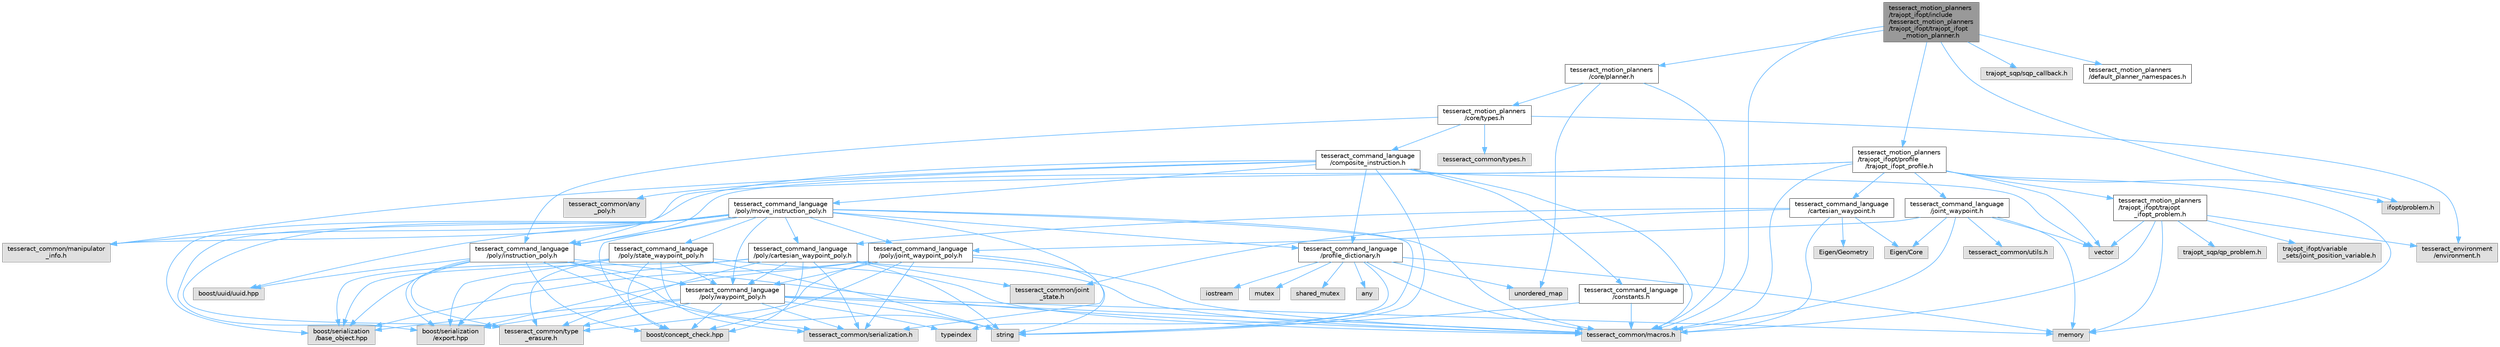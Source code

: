 digraph "tesseract_motion_planners/trajopt_ifopt/include/tesseract_motion_planners/trajopt_ifopt/trajopt_ifopt_motion_planner.h"
{
 // LATEX_PDF_SIZE
  bgcolor="transparent";
  edge [fontname=Helvetica,fontsize=10,labelfontname=Helvetica,labelfontsize=10];
  node [fontname=Helvetica,fontsize=10,shape=box,height=0.2,width=0.4];
  Node1 [label="tesseract_motion_planners\l/trajopt_ifopt/include\l/tesseract_motion_planners\l/trajopt_ifopt/trajopt_ifopt\l_motion_planner.h",height=0.2,width=0.4,color="gray40", fillcolor="grey60", style="filled", fontcolor="black",tooltip=" "];
  Node1 -> Node2 [color="steelblue1",style="solid"];
  Node2 [label="tesseract_common/macros.h",height=0.2,width=0.4,color="grey60", fillcolor="#E0E0E0", style="filled",tooltip=" "];
  Node1 -> Node3 [color="steelblue1",style="solid"];
  Node3 [label="ifopt/problem.h",height=0.2,width=0.4,color="grey60", fillcolor="#E0E0E0", style="filled",tooltip=" "];
  Node1 -> Node4 [color="steelblue1",style="solid"];
  Node4 [label="trajopt_sqp/sqp_callback.h",height=0.2,width=0.4,color="grey60", fillcolor="#E0E0E0", style="filled",tooltip=" "];
  Node1 -> Node5 [color="steelblue1",style="solid"];
  Node5 [label="tesseract_motion_planners\l/default_planner_namespaces.h",height=0.2,width=0.4,color="grey40", fillcolor="white", style="filled",URL="$de/d3a/default__planner__namespaces_8h.html",tooltip="A collection of motion planner profile namespaces."];
  Node1 -> Node6 [color="steelblue1",style="solid"];
  Node6 [label="tesseract_motion_planners\l/core/planner.h",height=0.2,width=0.4,color="grey40", fillcolor="white", style="filled",URL="$d7/d8c/planner_8h.html",tooltip="Planner Interface Class."];
  Node6 -> Node2 [color="steelblue1",style="solid"];
  Node6 -> Node7 [color="steelblue1",style="solid"];
  Node7 [label="unordered_map",height=0.2,width=0.4,color="grey60", fillcolor="#E0E0E0", style="filled",tooltip=" "];
  Node6 -> Node8 [color="steelblue1",style="solid"];
  Node8 [label="tesseract_motion_planners\l/core/types.h",height=0.2,width=0.4,color="grey40", fillcolor="white", style="filled",URL="$d1/d6d/tesseract__motion__planners_2core_2include_2tesseract__motion__planners_2core_2types_8h.html",tooltip=" "];
  Node8 -> Node9 [color="steelblue1",style="solid"];
  Node9 [label="tesseract_environment\l/environment.h",height=0.2,width=0.4,color="grey60", fillcolor="#E0E0E0", style="filled",tooltip=" "];
  Node8 -> Node10 [color="steelblue1",style="solid"];
  Node10 [label="tesseract_common/types.h",height=0.2,width=0.4,color="grey60", fillcolor="#E0E0E0", style="filled",tooltip=" "];
  Node8 -> Node11 [color="steelblue1",style="solid"];
  Node11 [label="tesseract_command_language\l/poly/instruction_poly.h",height=0.2,width=0.4,color="grey40", fillcolor="white", style="filled",URL="$d1/db1/instruction__poly_8h.html",tooltip=" "];
  Node11 -> Node2 [color="steelblue1",style="solid"];
  Node11 -> Node12 [color="steelblue1",style="solid"];
  Node12 [label="string",height=0.2,width=0.4,color="grey60", fillcolor="#E0E0E0", style="filled",tooltip=" "];
  Node11 -> Node13 [color="steelblue1",style="solid"];
  Node13 [label="boost/serialization\l/base_object.hpp",height=0.2,width=0.4,color="grey60", fillcolor="#E0E0E0", style="filled",tooltip=" "];
  Node11 -> Node14 [color="steelblue1",style="solid"];
  Node14 [label="boost/serialization\l/export.hpp",height=0.2,width=0.4,color="grey60", fillcolor="#E0E0E0", style="filled",tooltip=" "];
  Node11 -> Node15 [color="steelblue1",style="solid"];
  Node15 [label="boost/concept_check.hpp",height=0.2,width=0.4,color="grey60", fillcolor="#E0E0E0", style="filled",tooltip=" "];
  Node11 -> Node16 [color="steelblue1",style="solid"];
  Node16 [label="boost/uuid/uuid.hpp",height=0.2,width=0.4,color="grey60", fillcolor="#E0E0E0", style="filled",tooltip=" "];
  Node11 -> Node17 [color="steelblue1",style="solid"];
  Node17 [label="tesseract_command_language\l/poly/waypoint_poly.h",height=0.2,width=0.4,color="grey40", fillcolor="white", style="filled",URL="$d3/dc4/waypoint__poly_8h.html",tooltip=" "];
  Node17 -> Node2 [color="steelblue1",style="solid"];
  Node17 -> Node18 [color="steelblue1",style="solid"];
  Node18 [label="memory",height=0.2,width=0.4,color="grey60", fillcolor="#E0E0E0", style="filled",tooltip=" "];
  Node17 -> Node12 [color="steelblue1",style="solid"];
  Node17 -> Node19 [color="steelblue1",style="solid"];
  Node19 [label="typeindex",height=0.2,width=0.4,color="grey60", fillcolor="#E0E0E0", style="filled",tooltip=" "];
  Node17 -> Node13 [color="steelblue1",style="solid"];
  Node17 -> Node14 [color="steelblue1",style="solid"];
  Node17 -> Node15 [color="steelblue1",style="solid"];
  Node17 -> Node20 [color="steelblue1",style="solid"];
  Node20 [label="tesseract_common/serialization.h",height=0.2,width=0.4,color="grey60", fillcolor="#E0E0E0", style="filled",tooltip=" "];
  Node17 -> Node21 [color="steelblue1",style="solid"];
  Node21 [label="tesseract_common/type\l_erasure.h",height=0.2,width=0.4,color="grey60", fillcolor="#E0E0E0", style="filled",tooltip=" "];
  Node11 -> Node20 [color="steelblue1",style="solid"];
  Node11 -> Node21 [color="steelblue1",style="solid"];
  Node8 -> Node22 [color="steelblue1",style="solid"];
  Node22 [label="tesseract_command_language\l/composite_instruction.h",height=0.2,width=0.4,color="grey40", fillcolor="white", style="filled",URL="$d5/df7/composite__instruction_8h.html",tooltip=" "];
  Node22 -> Node2 [color="steelblue1",style="solid"];
  Node22 -> Node23 [color="steelblue1",style="solid"];
  Node23 [label="vector",height=0.2,width=0.4,color="grey60", fillcolor="#E0E0E0", style="filled",tooltip=" "];
  Node22 -> Node12 [color="steelblue1",style="solid"];
  Node22 -> Node11 [color="steelblue1",style="solid"];
  Node22 -> Node24 [color="steelblue1",style="solid"];
  Node24 [label="tesseract_command_language\l/poly/move_instruction_poly.h",height=0.2,width=0.4,color="grey40", fillcolor="white", style="filled",URL="$dc/df1/move__instruction__poly_8h.html",tooltip="The move instruction interface."];
  Node24 -> Node2 [color="steelblue1",style="solid"];
  Node24 -> Node12 [color="steelblue1",style="solid"];
  Node24 -> Node13 [color="steelblue1",style="solid"];
  Node24 -> Node14 [color="steelblue1",style="solid"];
  Node24 -> Node15 [color="steelblue1",style="solid"];
  Node24 -> Node16 [color="steelblue1",style="solid"];
  Node24 -> Node11 [color="steelblue1",style="solid"];
  Node24 -> Node25 [color="steelblue1",style="solid"];
  Node25 [label="tesseract_command_language\l/poly/cartesian_waypoint_poly.h",height=0.2,width=0.4,color="grey40", fillcolor="white", style="filled",URL="$d7/df9/cartesian__waypoint__poly_8h.html",tooltip="The cartesian waypoint interface."];
  Node25 -> Node2 [color="steelblue1",style="solid"];
  Node25 -> Node12 [color="steelblue1",style="solid"];
  Node25 -> Node13 [color="steelblue1",style="solid"];
  Node25 -> Node14 [color="steelblue1",style="solid"];
  Node25 -> Node15 [color="steelblue1",style="solid"];
  Node25 -> Node17 [color="steelblue1",style="solid"];
  Node25 -> Node26 [color="steelblue1",style="solid"];
  Node26 [label="tesseract_common/joint\l_state.h",height=0.2,width=0.4,color="grey60", fillcolor="#E0E0E0", style="filled",tooltip=" "];
  Node25 -> Node20 [color="steelblue1",style="solid"];
  Node25 -> Node21 [color="steelblue1",style="solid"];
  Node24 -> Node27 [color="steelblue1",style="solid"];
  Node27 [label="tesseract_command_language\l/poly/joint_waypoint_poly.h",height=0.2,width=0.4,color="grey40", fillcolor="white", style="filled",URL="$d1/d66/joint__waypoint__poly_8h.html",tooltip="The joint waypoint interface."];
  Node27 -> Node2 [color="steelblue1",style="solid"];
  Node27 -> Node12 [color="steelblue1",style="solid"];
  Node27 -> Node13 [color="steelblue1",style="solid"];
  Node27 -> Node14 [color="steelblue1",style="solid"];
  Node27 -> Node15 [color="steelblue1",style="solid"];
  Node27 -> Node17 [color="steelblue1",style="solid"];
  Node27 -> Node20 [color="steelblue1",style="solid"];
  Node27 -> Node21 [color="steelblue1",style="solid"];
  Node24 -> Node28 [color="steelblue1",style="solid"];
  Node28 [label="tesseract_command_language\l/poly/state_waypoint_poly.h",height=0.2,width=0.4,color="grey40", fillcolor="white", style="filled",URL="$d7/d22/state__waypoint__poly_8h.html",tooltip="The state waypoint interface."];
  Node28 -> Node2 [color="steelblue1",style="solid"];
  Node28 -> Node12 [color="steelblue1",style="solid"];
  Node28 -> Node13 [color="steelblue1",style="solid"];
  Node28 -> Node14 [color="steelblue1",style="solid"];
  Node28 -> Node15 [color="steelblue1",style="solid"];
  Node28 -> Node17 [color="steelblue1",style="solid"];
  Node28 -> Node20 [color="steelblue1",style="solid"];
  Node28 -> Node21 [color="steelblue1",style="solid"];
  Node24 -> Node17 [color="steelblue1",style="solid"];
  Node24 -> Node29 [color="steelblue1",style="solid"];
  Node29 [label="tesseract_command_language\l/profile_dictionary.h",height=0.2,width=0.4,color="grey40", fillcolor="white", style="filled",URL="$dd/dd6/profile__dictionary_8h.html",tooltip="This is a profile dictionary for storing all profiles."];
  Node29 -> Node2 [color="steelblue1",style="solid"];
  Node29 -> Node30 [color="steelblue1",style="solid"];
  Node30 [label="any",height=0.2,width=0.4,color="grey60", fillcolor="#E0E0E0", style="filled",tooltip=" "];
  Node29 -> Node31 [color="steelblue1",style="solid"];
  Node31 [label="iostream",height=0.2,width=0.4,color="grey60", fillcolor="#E0E0E0", style="filled",tooltip=" "];
  Node29 -> Node19 [color="steelblue1",style="solid"];
  Node29 -> Node7 [color="steelblue1",style="solid"];
  Node29 -> Node18 [color="steelblue1",style="solid"];
  Node29 -> Node32 [color="steelblue1",style="solid"];
  Node32 [label="mutex",height=0.2,width=0.4,color="grey60", fillcolor="#E0E0E0", style="filled",tooltip=" "];
  Node29 -> Node33 [color="steelblue1",style="solid"];
  Node33 [label="shared_mutex",height=0.2,width=0.4,color="grey60", fillcolor="#E0E0E0", style="filled",tooltip=" "];
  Node24 -> Node34 [color="steelblue1",style="solid"];
  Node34 [label="tesseract_common/manipulator\l_info.h",height=0.2,width=0.4,color="grey60", fillcolor="#E0E0E0", style="filled",tooltip=" "];
  Node24 -> Node20 [color="steelblue1",style="solid"];
  Node24 -> Node21 [color="steelblue1",style="solid"];
  Node22 -> Node35 [color="steelblue1",style="solid"];
  Node35 [label="tesseract_command_language\l/constants.h",height=0.2,width=0.4,color="grey40", fillcolor="white", style="filled",URL="$d2/d6f/constants_8h.html",tooltip="Containst Tesseract Command Language constants."];
  Node35 -> Node2 [color="steelblue1",style="solid"];
  Node35 -> Node12 [color="steelblue1",style="solid"];
  Node22 -> Node29 [color="steelblue1",style="solid"];
  Node22 -> Node34 [color="steelblue1",style="solid"];
  Node22 -> Node36 [color="steelblue1",style="solid"];
  Node36 [label="tesseract_common/any\l_poly.h",height=0.2,width=0.4,color="grey60", fillcolor="#E0E0E0", style="filled",tooltip=" "];
  Node1 -> Node37 [color="steelblue1",style="solid"];
  Node37 [label="tesseract_motion_planners\l/trajopt_ifopt/profile\l/trajopt_ifopt_profile.h",height=0.2,width=0.4,color="grey40", fillcolor="white", style="filled",URL="$d3/da7/trajopt__ifopt__profile_8h.html",tooltip=" "];
  Node37 -> Node2 [color="steelblue1",style="solid"];
  Node37 -> Node23 [color="steelblue1",style="solid"];
  Node37 -> Node18 [color="steelblue1",style="solid"];
  Node37 -> Node3 [color="steelblue1",style="solid"];
  Node37 -> Node11 [color="steelblue1",style="solid"];
  Node37 -> Node34 [color="steelblue1",style="solid"];
  Node37 -> Node38 [color="steelblue1",style="solid"];
  Node38 [label="tesseract_motion_planners\l/trajopt_ifopt/trajopt\l_ifopt_problem.h",height=0.2,width=0.4,color="grey40", fillcolor="white", style="filled",URL="$d1/d0e/trajopt__ifopt__problem_8h.html",tooltip=" "];
  Node38 -> Node2 [color="steelblue1",style="solid"];
  Node38 -> Node39 [color="steelblue1",style="solid"];
  Node39 [label="trajopt_sqp/qp_problem.h",height=0.2,width=0.4,color="grey60", fillcolor="#E0E0E0", style="filled",tooltip=" "];
  Node38 -> Node23 [color="steelblue1",style="solid"];
  Node38 -> Node18 [color="steelblue1",style="solid"];
  Node38 -> Node40 [color="steelblue1",style="solid"];
  Node40 [label="trajopt_ifopt/variable\l_sets/joint_position_variable.h",height=0.2,width=0.4,color="grey60", fillcolor="#E0E0E0", style="filled",tooltip=" "];
  Node38 -> Node9 [color="steelblue1",style="solid"];
  Node37 -> Node41 [color="steelblue1",style="solid"];
  Node41 [label="tesseract_command_language\l/joint_waypoint.h",height=0.2,width=0.4,color="grey40", fillcolor="white", style="filled",URL="$d7/d1f/joint__waypoint_8h.html",tooltip=" "];
  Node41 -> Node2 [color="steelblue1",style="solid"];
  Node41 -> Node42 [color="steelblue1",style="solid"];
  Node42 [label="Eigen/Core",height=0.2,width=0.4,color="grey60", fillcolor="#E0E0E0", style="filled",tooltip=" "];
  Node41 -> Node18 [color="steelblue1",style="solid"];
  Node41 -> Node23 [color="steelblue1",style="solid"];
  Node41 -> Node27 [color="steelblue1",style="solid"];
  Node41 -> Node43 [color="steelblue1",style="solid"];
  Node43 [label="tesseract_common/utils.h",height=0.2,width=0.4,color="grey60", fillcolor="#E0E0E0", style="filled",tooltip=" "];
  Node37 -> Node44 [color="steelblue1",style="solid"];
  Node44 [label="tesseract_command_language\l/cartesian_waypoint.h",height=0.2,width=0.4,color="grey40", fillcolor="white", style="filled",URL="$d3/d18/cartesian__waypoint_8h.html",tooltip=" "];
  Node44 -> Node2 [color="steelblue1",style="solid"];
  Node44 -> Node42 [color="steelblue1",style="solid"];
  Node44 -> Node45 [color="steelblue1",style="solid"];
  Node45 [label="Eigen/Geometry",height=0.2,width=0.4,color="grey60", fillcolor="#E0E0E0", style="filled",tooltip=" "];
  Node44 -> Node25 [color="steelblue1",style="solid"];
  Node44 -> Node26 [color="steelblue1",style="solid"];
}
